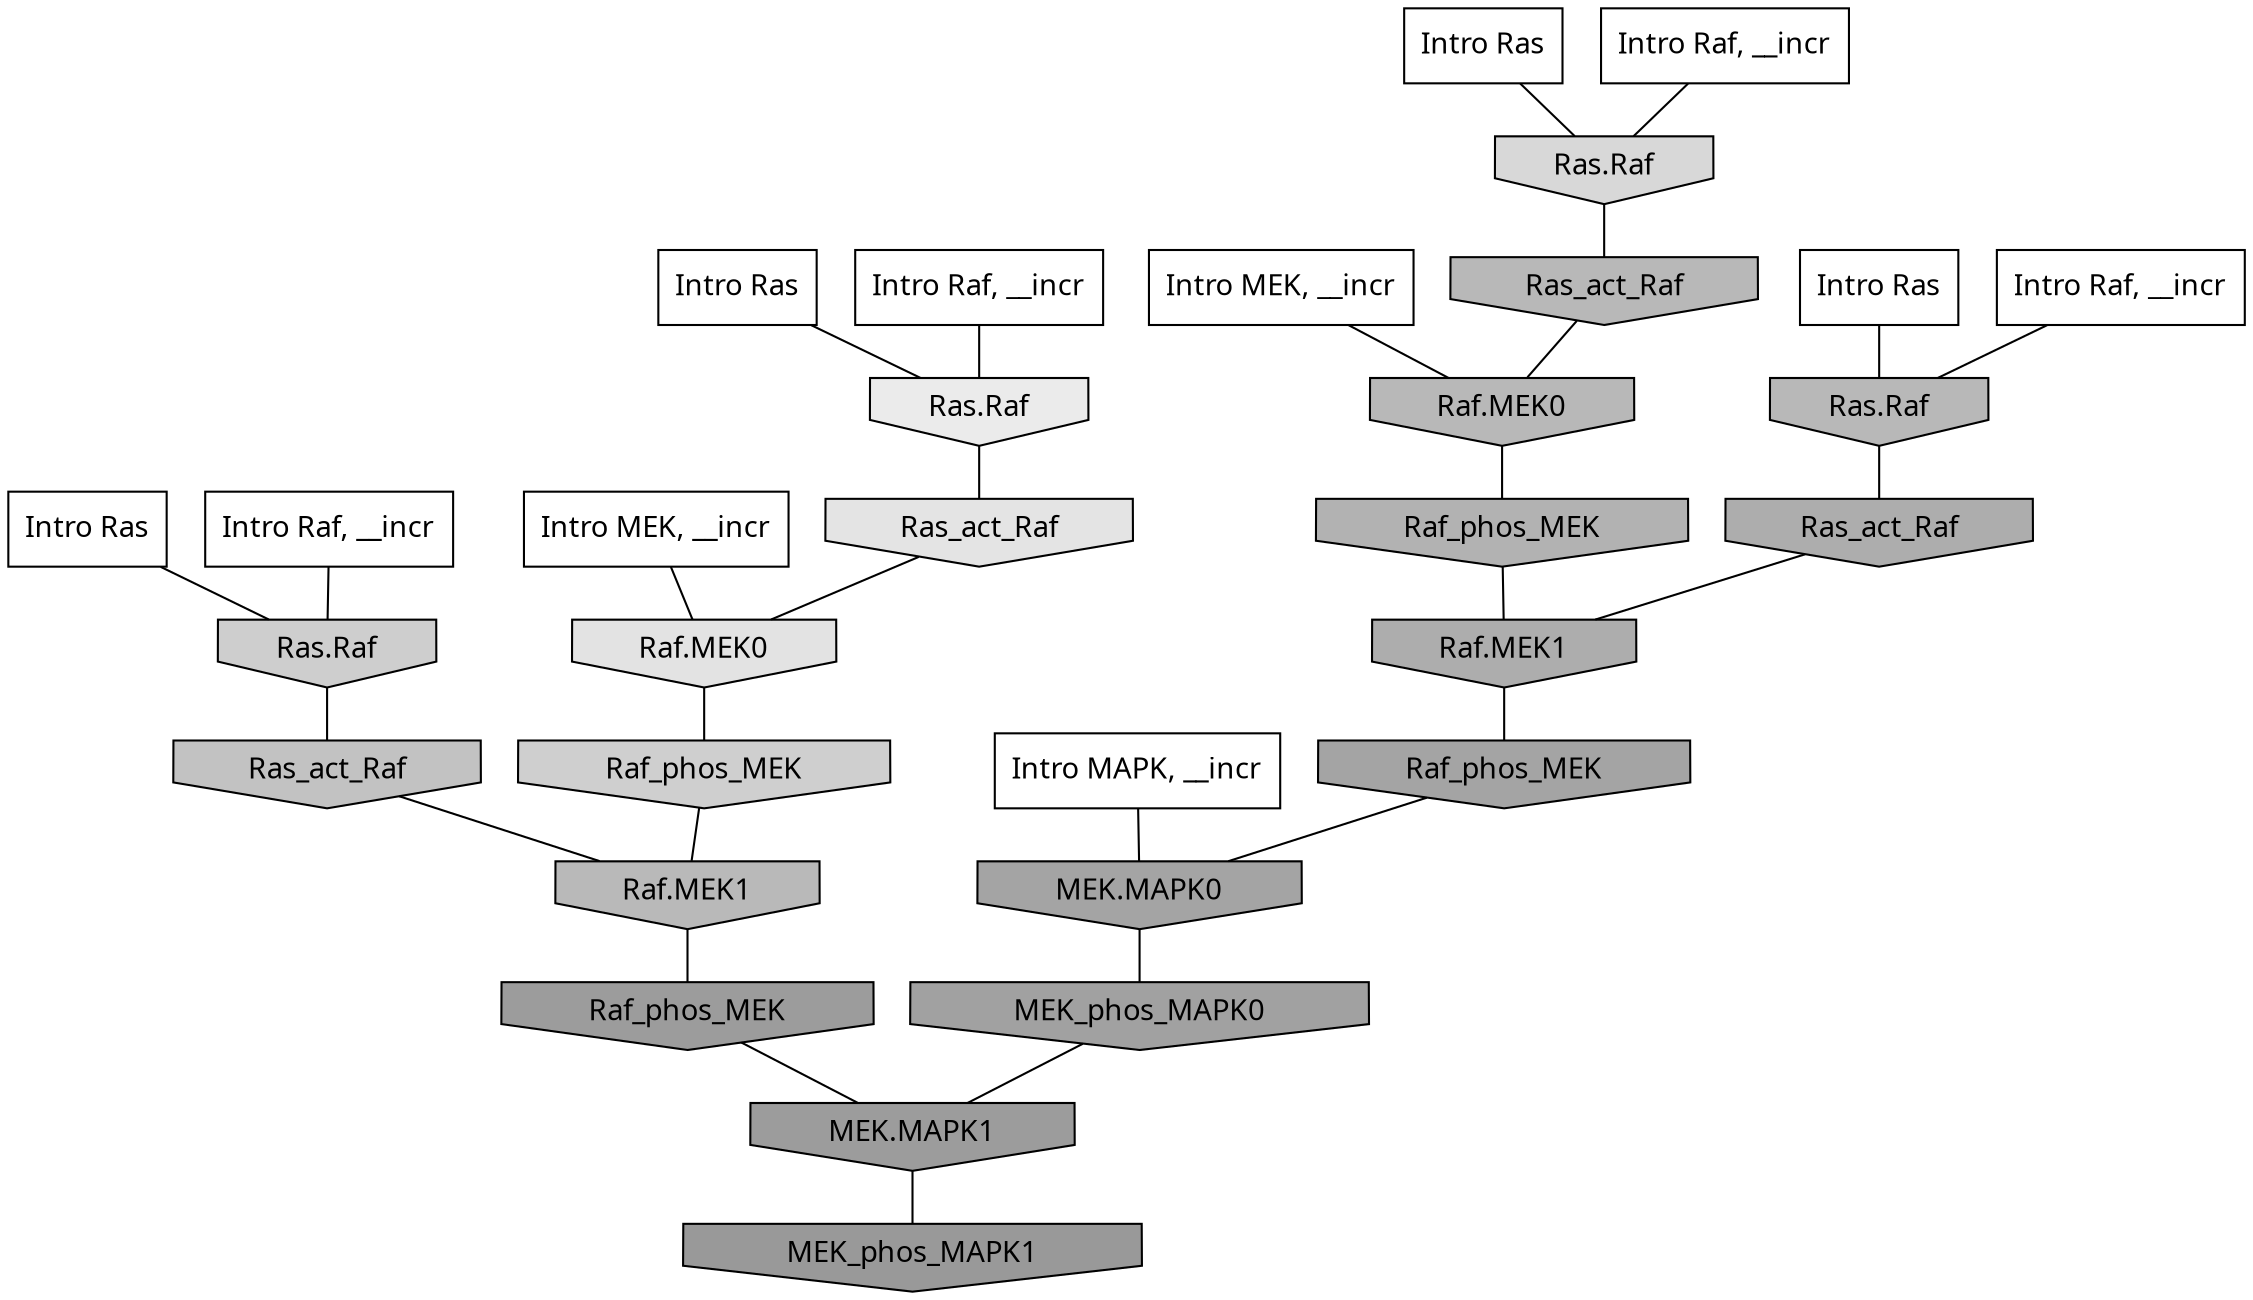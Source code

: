 digraph G{
  rankdir="TB";
  ranksep=0.30;
  node [fontname="CMU Serif"];
  edge [fontname="CMU Serif"];
  
  48 [label="Intro Ras", shape=rectangle, style=filled, fillcolor="0.000 0.000 1.000"]
  
  73 [label="Intro Ras", shape=rectangle, style=filled, fillcolor="0.000 0.000 1.000"]
  
  80 [label="Intro Ras", shape=rectangle, style=filled, fillcolor="0.000 0.000 1.000"]
  
  87 [label="Intro Ras", shape=rectangle, style=filled, fillcolor="0.000 0.000 1.000"]
  
  174 [label="Intro Raf, __incr", shape=rectangle, style=filled, fillcolor="0.000 0.000 1.000"]
  
  211 [label="Intro Raf, __incr", shape=rectangle, style=filled, fillcolor="0.000 0.000 1.000"]
  
  726 [label="Intro Raf, __incr", shape=rectangle, style=filled, fillcolor="0.000 0.000 1.000"]
  
  795 [label="Intro Raf, __incr", shape=rectangle, style=filled, fillcolor="0.000 0.000 1.000"]
  
  1251 [label="Intro MEK, __incr", shape=rectangle, style=filled, fillcolor="0.000 0.000 1.000"]
  
  1354 [label="Intro MEK, __incr", shape=rectangle, style=filled, fillcolor="0.000 0.000 1.000"]
  
  2734 [label="Intro MAPK, __incr", shape=rectangle, style=filled, fillcolor="0.000 0.000 1.000"]
  
  3811 [label="Ras.Raf", shape=invhouse, style=filled, fillcolor="0.000 0.000 0.920"]
  
  4178 [label="Ras_act_Raf", shape=invhouse, style=filled, fillcolor="0.000 0.000 0.891"]
  
  4180 [label="Raf.MEK0", shape=invhouse, style=filled, fillcolor="0.000 0.000 0.890"]
  
  4747 [label="Ras.Raf", shape=invhouse, style=filled, fillcolor="0.000 0.000 0.844"]
  
  5160 [label="Raf_phos_MEK", shape=invhouse, style=filled, fillcolor="0.000 0.000 0.810"]
  
  5237 [label="Ras.Raf", shape=invhouse, style=filled, fillcolor="0.000 0.000 0.805"]
  
  5894 [label="Ras_act_Raf", shape=invhouse, style=filled, fillcolor="0.000 0.000 0.760"]
  
  6487 [label="Raf.MEK1", shape=invhouse, style=filled, fillcolor="0.000 0.000 0.724"]
  
  6523 [label="Ras_act_Raf", shape=invhouse, style=filled, fillcolor="0.000 0.000 0.722"]
  
  6527 [label="Raf.MEK0", shape=invhouse, style=filled, fillcolor="0.000 0.000 0.722"]
  
  6531 [label="Ras.Raf", shape=invhouse, style=filled, fillcolor="0.000 0.000 0.722"]
  
  7111 [label="Raf_phos_MEK", shape=invhouse, style=filled, fillcolor="0.000 0.000 0.696"]
  
  7551 [label="Ras_act_Raf", shape=invhouse, style=filled, fillcolor="0.000 0.000 0.679"]
  
  7555 [label="Raf.MEK1", shape=invhouse, style=filled, fillcolor="0.000 0.000 0.679"]
  
  8481 [label="Raf_phos_MEK", shape=invhouse, style=filled, fillcolor="0.000 0.000 0.642"]
  
  8483 [label="MEK.MAPK0", shape=invhouse, style=filled, fillcolor="0.000 0.000 0.642"]
  
  8780 [label="MEK_phos_MAPK0", shape=invhouse, style=filled, fillcolor="0.000 0.000 0.631"]
  
  9339 [label="Raf_phos_MEK", shape=invhouse, style=filled, fillcolor="0.000 0.000 0.612"]
  
  9341 [label="MEK.MAPK1", shape=invhouse, style=filled, fillcolor="0.000 0.000 0.612"]
  
  9764 [label="MEK_phos_MAPK1", shape=invhouse, style=filled, fillcolor="0.000 0.000 0.600"]
  
  
  9341 -> 9764 [dir=none, color="0.000 0.000 0.000"] 
  9339 -> 9341 [dir=none, color="0.000 0.000 0.000"] 
  8780 -> 9341 [dir=none, color="0.000 0.000 0.000"] 
  8483 -> 8780 [dir=none, color="0.000 0.000 0.000"] 
  8481 -> 8483 [dir=none, color="0.000 0.000 0.000"] 
  7555 -> 8481 [dir=none, color="0.000 0.000 0.000"] 
  7551 -> 7555 [dir=none, color="0.000 0.000 0.000"] 
  7111 -> 7555 [dir=none, color="0.000 0.000 0.000"] 
  6531 -> 7551 [dir=none, color="0.000 0.000 0.000"] 
  6527 -> 7111 [dir=none, color="0.000 0.000 0.000"] 
  6523 -> 6527 [dir=none, color="0.000 0.000 0.000"] 
  6487 -> 9339 [dir=none, color="0.000 0.000 0.000"] 
  5894 -> 6487 [dir=none, color="0.000 0.000 0.000"] 
  5237 -> 5894 [dir=none, color="0.000 0.000 0.000"] 
  5160 -> 6487 [dir=none, color="0.000 0.000 0.000"] 
  4747 -> 6523 [dir=none, color="0.000 0.000 0.000"] 
  4180 -> 5160 [dir=none, color="0.000 0.000 0.000"] 
  4178 -> 4180 [dir=none, color="0.000 0.000 0.000"] 
  3811 -> 4178 [dir=none, color="0.000 0.000 0.000"] 
  2734 -> 8483 [dir=none, color="0.000 0.000 0.000"] 
  1354 -> 6527 [dir=none, color="0.000 0.000 0.000"] 
  1251 -> 4180 [dir=none, color="0.000 0.000 0.000"] 
  795 -> 5237 [dir=none, color="0.000 0.000 0.000"] 
  726 -> 6531 [dir=none, color="0.000 0.000 0.000"] 
  211 -> 3811 [dir=none, color="0.000 0.000 0.000"] 
  174 -> 4747 [dir=none, color="0.000 0.000 0.000"] 
  87 -> 6531 [dir=none, color="0.000 0.000 0.000"] 
  80 -> 3811 [dir=none, color="0.000 0.000 0.000"] 
  73 -> 4747 [dir=none, color="0.000 0.000 0.000"] 
  48 -> 5237 [dir=none, color="0.000 0.000 0.000"] 
  
  }
